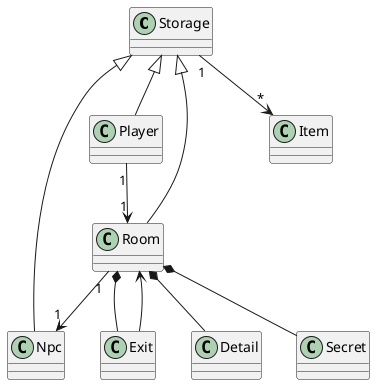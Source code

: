 @startuml


Storage <|-- Player
Storage <|-- Room
Storage <|-- Npc
Storage "1" --> "*" Item

Room "1" --> "1" Npc
Room *-- Exit
Exit --> Room
Room *-- Detail
Room *-- Secret

Player "1" --> "1" Room





@enduml
